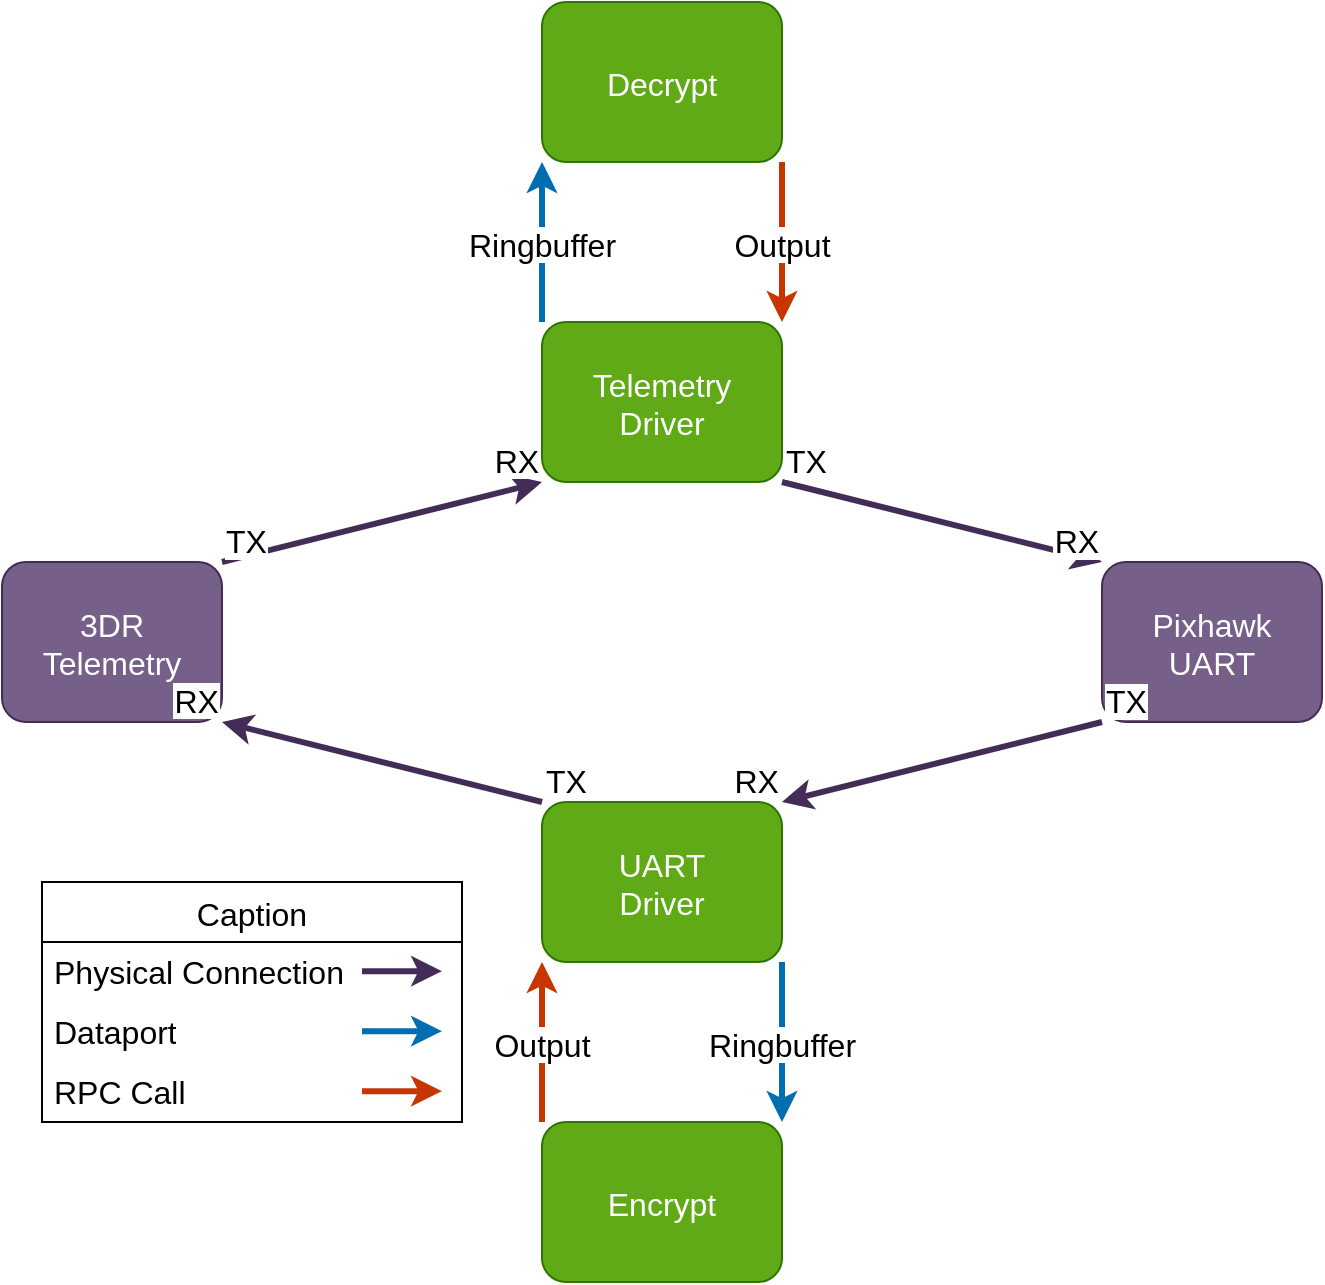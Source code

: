 <mxfile>
    <diagram id="0ikrlmeJ4pDP6fNc28my" name="Page-1">
        <mxGraphModel dx="1063" dy="709" grid="1" gridSize="10" guides="1" tooltips="1" connect="1" arrows="1" fold="1" page="1" pageScale="1" pageWidth="1169" pageHeight="827" math="0" shadow="0">
            <root>
                <mxCell id="0"/>
                <mxCell id="1" parent="0"/>
                <mxCell id="28" value="3DR&#10;Telemetry" style="rounded=1;fillColor=#76608a;fontColor=#ffffff;strokeColor=#432D57;fontSize=16;" vertex="1" parent="1">
                    <mxGeometry x="290" y="320" width="110" height="80" as="geometry"/>
                </mxCell>
                <mxCell id="29" value="Telemetry&#10;Driver" style="rounded=1;fillColor=#60a917;fontColor=#ffffff;strokeColor=#2D7600;fontSize=16;" vertex="1" parent="1">
                    <mxGeometry x="560" y="200" width="120" height="80" as="geometry"/>
                </mxCell>
                <mxCell id="32" value="Pixhawk&#10;UART" style="rounded=1;fillColor=#76608a;fontColor=#ffffff;strokeColor=#432D57;fontSize=16;" vertex="1" parent="1">
                    <mxGeometry x="840" y="320" width="110" height="80" as="geometry"/>
                </mxCell>
                <mxCell id="33" value="UART&#10;Driver" style="rounded=1;fillColor=#60a917;fontColor=#ffffff;strokeColor=#2D7600;fontSize=16;" vertex="1" parent="1">
                    <mxGeometry x="560" y="440" width="120" height="80" as="geometry"/>
                </mxCell>
                <mxCell id="35" value="Caption" style="swimlane;fontStyle=0;childLayout=stackLayout;horizontal=1;startSize=30;horizontalStack=0;resizeParent=1;resizeParentMax=0;resizeLast=0;collapsible=1;marginBottom=0;fontSize=16;" vertex="1" parent="1">
                    <mxGeometry x="310" y="480" width="210" height="120" as="geometry"/>
                </mxCell>
                <mxCell id="36" value="&lt;font style=&quot;font-size: 16px;&quot;&gt;Physical Connection&lt;/font&gt;" style="text;strokeColor=none;fillColor=none;align=left;verticalAlign=middle;spacingLeft=4;spacingRight=4;overflow=hidden;points=[[0,0.5],[1,0.5]];portConstraint=eastwest;rotatable=0;whiteSpace=wrap;html=1;" vertex="1" parent="35">
                    <mxGeometry y="30" width="210" height="30" as="geometry"/>
                </mxCell>
                <mxCell id="37" value="" style="edgeStyle=none;exitX=1;exitY=0;exitDx=0;exitDy=0;strokeWidth=3;fillColor=#76608a;strokeColor=#432D57;" edge="1" parent="35">
                    <mxGeometry relative="1" as="geometry">
                        <mxPoint x="160" y="44.58" as="sourcePoint"/>
                        <mxPoint x="200" y="44.58" as="targetPoint"/>
                    </mxGeometry>
                </mxCell>
                <mxCell id="38" value="&lt;font style=&quot;font-size: 16px;&quot;&gt;Dataport&lt;/font&gt;" style="text;strokeColor=none;fillColor=none;align=left;verticalAlign=middle;spacingLeft=4;spacingRight=4;overflow=hidden;points=[[0,0.5],[1,0.5]];portConstraint=eastwest;rotatable=0;whiteSpace=wrap;html=1;" vertex="1" parent="35">
                    <mxGeometry y="60" width="210" height="30" as="geometry"/>
                </mxCell>
                <mxCell id="39" value="" style="edgeStyle=none;exitX=1;exitY=0;exitDx=0;exitDy=0;strokeWidth=3;fillColor=#1ba1e2;strokeColor=#006EAF;" edge="1" parent="35">
                    <mxGeometry relative="1" as="geometry">
                        <mxPoint x="160" y="74.58" as="sourcePoint"/>
                        <mxPoint x="200" y="74.58" as="targetPoint"/>
                    </mxGeometry>
                </mxCell>
                <mxCell id="40" value="" style="edgeStyle=none;exitX=1;exitY=0;exitDx=0;exitDy=0;strokeWidth=3;fillColor=#fa6800;strokeColor=#C73500;" edge="1" parent="35">
                    <mxGeometry relative="1" as="geometry">
                        <mxPoint x="160" y="104.58" as="sourcePoint"/>
                        <mxPoint x="200" y="104.58" as="targetPoint"/>
                    </mxGeometry>
                </mxCell>
                <mxCell id="41" value="&lt;font style=&quot;font-size: 16px;&quot;&gt;RPC Call&lt;/font&gt;" style="text;strokeColor=none;fillColor=none;align=left;verticalAlign=middle;spacingLeft=4;spacingRight=4;overflow=hidden;points=[[0,0.5],[1,0.5]];portConstraint=eastwest;rotatable=0;whiteSpace=wrap;html=1;" vertex="1" parent="35">
                    <mxGeometry y="90" width="210" height="30" as="geometry"/>
                </mxCell>
                <mxCell id="56" value="" style="endArrow=classic;html=1;exitX=1;exitY=0;exitDx=0;exitDy=0;entryX=0;entryY=1;entryDx=0;entryDy=0;strokeWidth=3;fillColor=#76608a;strokeColor=#432D57;" edge="1" parent="1" source="28" target="29">
                    <mxGeometry relative="1" as="geometry">
                        <mxPoint x="380" y="319" as="sourcePoint"/>
                        <mxPoint x="540" y="319" as="targetPoint"/>
                    </mxGeometry>
                </mxCell>
                <mxCell id="57" value="TX" style="edgeLabel;resizable=0;align=left;verticalAlign=bottom;fontSize=16;" connectable="0" vertex="1" parent="56">
                    <mxGeometry x="-1" relative="1" as="geometry"/>
                </mxCell>
                <mxCell id="58" value="RX" style="edgeLabel;resizable=0;align=right;verticalAlign=bottom;fontSize=16;" connectable="0" vertex="1" parent="56">
                    <mxGeometry x="1" relative="1" as="geometry"/>
                </mxCell>
                <mxCell id="59" value="" style="endArrow=classic;html=1;exitX=0;exitY=0;exitDx=0;exitDy=0;entryX=1;entryY=1;entryDx=0;entryDy=0;strokeWidth=3;fillColor=#76608a;strokeColor=#432D57;" edge="1" parent="1" source="33" target="28">
                    <mxGeometry relative="1" as="geometry">
                        <mxPoint x="450" y="450" as="sourcePoint"/>
                        <mxPoint x="460" y="290" as="targetPoint"/>
                    </mxGeometry>
                </mxCell>
                <mxCell id="60" value="TX" style="edgeLabel;resizable=0;align=left;verticalAlign=bottom;fontSize=16;" connectable="0" vertex="1" parent="59">
                    <mxGeometry x="-1" relative="1" as="geometry"/>
                </mxCell>
                <mxCell id="61" value="RX" style="edgeLabel;resizable=0;align=right;verticalAlign=bottom;labelBackgroundColor=default;fontSize=16;" connectable="0" vertex="1" parent="59">
                    <mxGeometry x="1" relative="1" as="geometry"/>
                </mxCell>
                <mxCell id="62" value="" style="endArrow=classic;html=1;exitX=1;exitY=1;exitDx=0;exitDy=0;entryX=0;entryY=0;entryDx=0;entryDy=0;strokeWidth=3;fillColor=#76608a;strokeColor=#432D57;" edge="1" parent="1" source="29" target="32">
                    <mxGeometry relative="1" as="geometry">
                        <mxPoint x="780" y="280" as="sourcePoint"/>
                        <mxPoint x="470" y="300" as="targetPoint"/>
                    </mxGeometry>
                </mxCell>
                <mxCell id="63" value="TX" style="edgeLabel;resizable=0;align=left;verticalAlign=bottom;fontSize=16;" connectable="0" vertex="1" parent="62">
                    <mxGeometry x="-1" relative="1" as="geometry"/>
                </mxCell>
                <mxCell id="64" value="RX" style="edgeLabel;resizable=0;align=right;verticalAlign=bottom;fontSize=16;" connectable="0" vertex="1" parent="62">
                    <mxGeometry x="1" relative="1" as="geometry"/>
                </mxCell>
                <mxCell id="65" value="" style="endArrow=classic;html=1;exitX=0;exitY=1;exitDx=0;exitDy=0;entryX=1;entryY=0;entryDx=0;entryDy=0;strokeWidth=3;fillColor=#76608a;strokeColor=#432D57;" edge="1" parent="1" source="32" target="33">
                    <mxGeometry relative="1" as="geometry">
                        <mxPoint x="400" y="350" as="sourcePoint"/>
                        <mxPoint x="480" y="310" as="targetPoint"/>
                    </mxGeometry>
                </mxCell>
                <mxCell id="66" value="TX" style="edgeLabel;resizable=0;align=left;verticalAlign=bottom;fontSize=16;" connectable="0" vertex="1" parent="65">
                    <mxGeometry x="-1" relative="1" as="geometry"/>
                </mxCell>
                <mxCell id="67" value="RX" style="edgeLabel;resizable=0;align=right;verticalAlign=bottom;fontSize=16;" connectable="0" vertex="1" parent="65">
                    <mxGeometry x="1" relative="1" as="geometry"/>
                </mxCell>
                <mxCell id="68" value="Encrypt" style="rounded=1;fillColor=#60a917;fontColor=#ffffff;strokeColor=#2D7600;fontSize=16;" vertex="1" parent="1">
                    <mxGeometry x="560" y="600" width="120" height="80" as="geometry"/>
                </mxCell>
                <mxCell id="69" value="Decrypt" style="rounded=1;fillColor=#60a917;fontColor=#ffffff;strokeColor=#2D7600;fontSize=16;" vertex="1" parent="1">
                    <mxGeometry x="560" y="40" width="120" height="80" as="geometry"/>
                </mxCell>
                <mxCell id="70" value="" style="endArrow=classic;html=1;exitX=0;exitY=0;exitDx=0;exitDy=0;entryX=0;entryY=1;entryDx=0;entryDy=0;fillColor=#1ba1e2;strokeColor=#006EAF;strokeWidth=3;" edge="1" parent="1" source="29" target="69">
                    <mxGeometry relative="1" as="geometry">
                        <mxPoint x="530" y="360" as="sourcePoint"/>
                        <mxPoint x="630" y="360" as="targetPoint"/>
                    </mxGeometry>
                </mxCell>
                <mxCell id="71" value="Ringbuffer" style="edgeLabel;resizable=0;align=center;verticalAlign=middle;fontSize=16;" connectable="0" vertex="1" parent="70">
                    <mxGeometry relative="1" as="geometry"/>
                </mxCell>
                <mxCell id="72" value="" style="endArrow=classic;html=1;exitX=1;exitY=1;exitDx=0;exitDy=0;entryX=1;entryY=0;entryDx=0;entryDy=0;fillColor=#1ba1e2;strokeColor=#006EAF;strokeWidth=3;" edge="1" parent="1" source="33" target="68">
                    <mxGeometry relative="1" as="geometry">
                        <mxPoint x="600" y="210" as="sourcePoint"/>
                        <mxPoint x="600" y="130" as="targetPoint"/>
                    </mxGeometry>
                </mxCell>
                <mxCell id="73" value="Ringbuffer" style="edgeLabel;resizable=0;align=center;verticalAlign=middle;fontSize=16;" connectable="0" vertex="1" parent="72">
                    <mxGeometry relative="1" as="geometry"/>
                </mxCell>
                <mxCell id="74" value="" style="endArrow=classic;html=1;exitX=1;exitY=1;exitDx=0;exitDy=0;entryX=1;entryY=0;entryDx=0;entryDy=0;fillColor=#fa6800;strokeColor=#C73500;strokeWidth=3;" edge="1" parent="1" source="69" target="29">
                    <mxGeometry relative="1" as="geometry">
                        <mxPoint x="610" y="220" as="sourcePoint"/>
                        <mxPoint x="610" y="140" as="targetPoint"/>
                    </mxGeometry>
                </mxCell>
                <mxCell id="75" value="Output" style="edgeLabel;resizable=0;align=center;verticalAlign=middle;fontSize=16;" connectable="0" vertex="1" parent="74">
                    <mxGeometry relative="1" as="geometry"/>
                </mxCell>
                <mxCell id="76" value="" style="endArrow=classic;html=1;exitX=0;exitY=0;exitDx=0;exitDy=0;entryX=0;entryY=1;entryDx=0;entryDy=0;fillColor=#fa6800;strokeColor=#C73500;strokeWidth=3;" edge="1" parent="1" source="68" target="33">
                    <mxGeometry relative="1" as="geometry">
                        <mxPoint x="660" y="130" as="sourcePoint"/>
                        <mxPoint x="660" y="210" as="targetPoint"/>
                    </mxGeometry>
                </mxCell>
                <mxCell id="77" value="Output" style="edgeLabel;resizable=0;align=center;verticalAlign=middle;fontSize=16;" connectable="0" vertex="1" parent="76">
                    <mxGeometry relative="1" as="geometry"/>
                </mxCell>
            </root>
        </mxGraphModel>
    </diagram>
</mxfile>